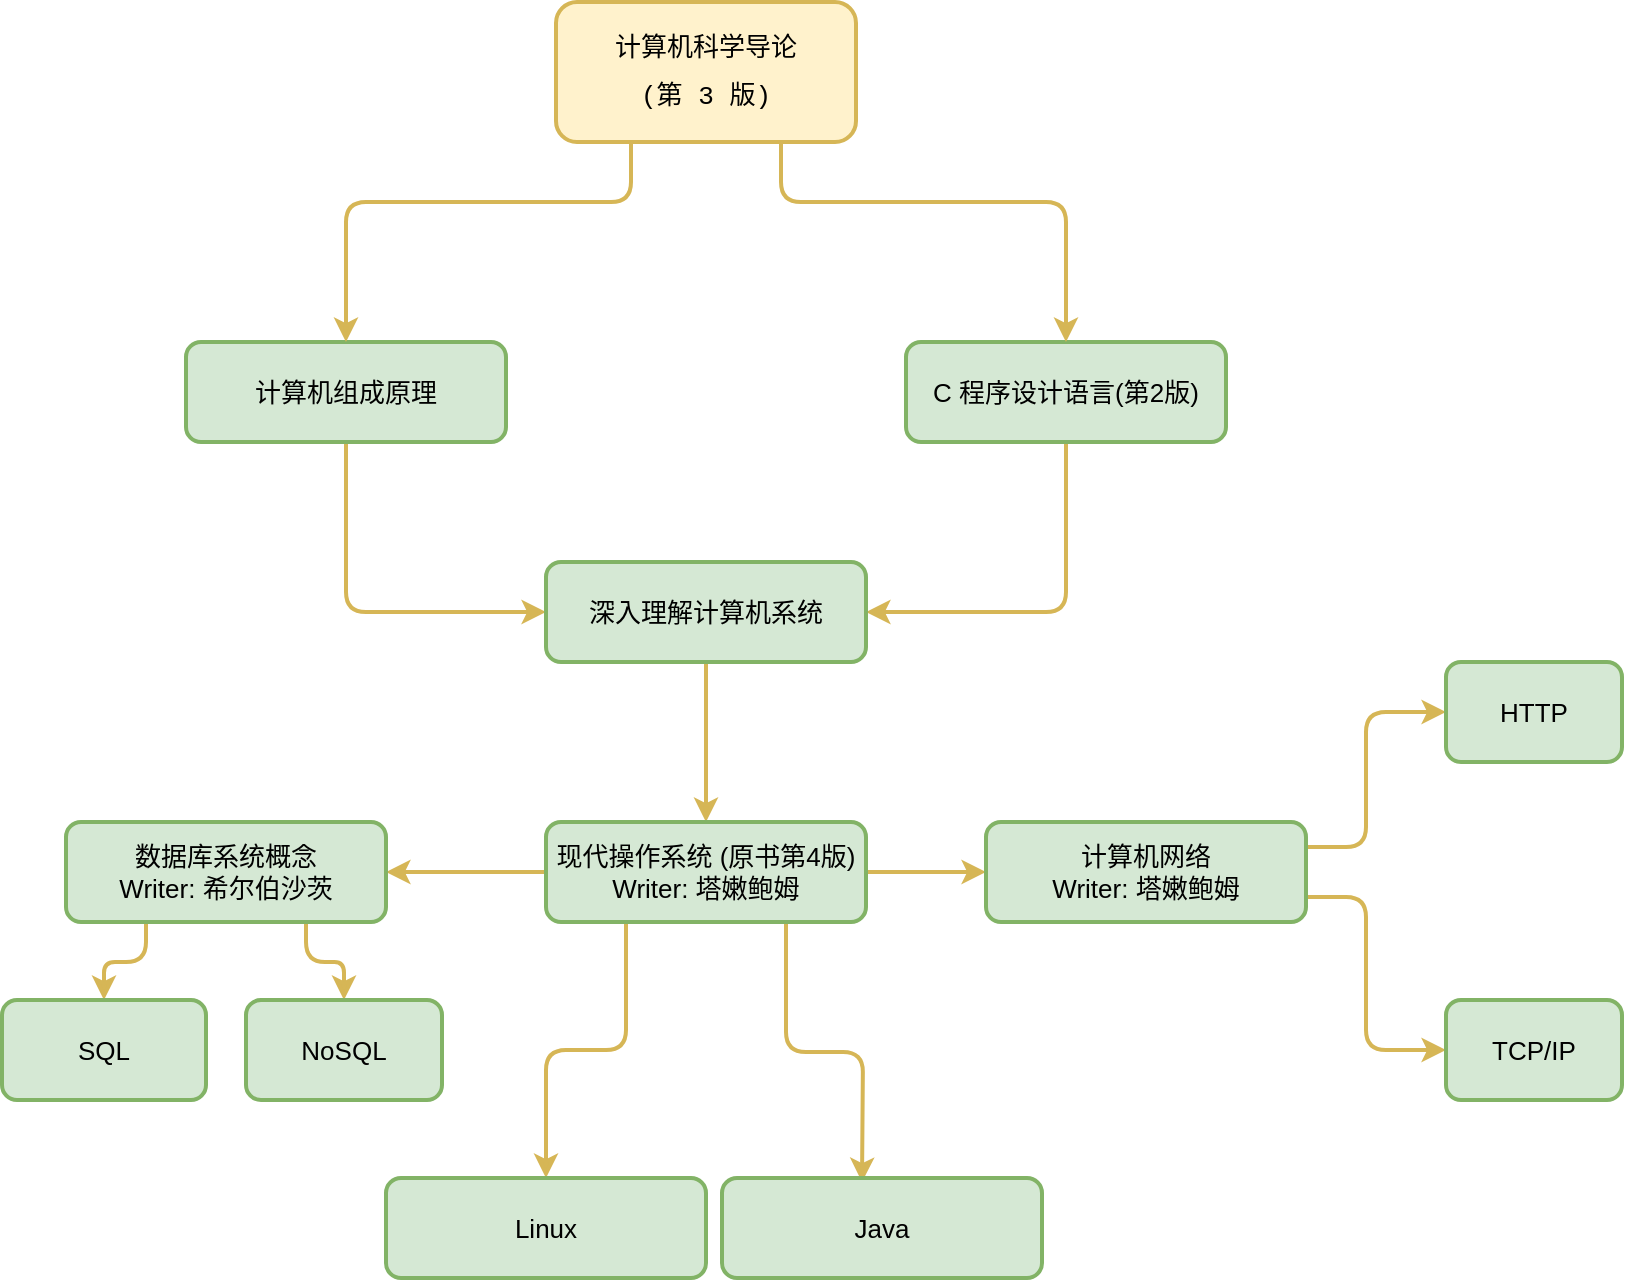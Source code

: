 <mxfile version="12.2.4" pages="1"><diagram id="RMAIZo6N6WlnNjpGENl1" name="Page-1"><mxGraphModel dx="1066" dy="723" grid="1" gridSize="10" guides="1" tooltips="1" connect="1" arrows="1" fold="1" page="1" pageScale="1" pageWidth="827" pageHeight="1169" math="0" shadow="0"><root><mxCell id="0"/><mxCell id="1" parent="0"/><mxCell id="23" style="edgeStyle=orthogonalEdgeStyle;rounded=1;orthogonalLoop=1;jettySize=auto;html=1;entryX=0;entryY=0.5;entryDx=0;entryDy=0;strokeWidth=2;exitX=0.5;exitY=1;exitDx=0;exitDy=0;fillColor=#fff2cc;strokeColor=#d6b656;" parent="1" source="3" target="9" edge="1"><mxGeometry relative="1" as="geometry"/></mxCell><mxCell id="3" value="&lt;span style=&quot;font-size: 13px&quot;&gt;计算机组成原理&lt;/span&gt;" style="rounded=1;whiteSpace=wrap;html=1;labelBackgroundColor=none;strokeColor=#82b366;strokeWidth=2;fillColor=#d5e8d4;" parent="1" vertex="1"><mxGeometry x="100" y="230" width="160" height="50" as="geometry"/></mxCell><mxCell id="24" style="edgeStyle=orthogonalEdgeStyle;orthogonalLoop=1;jettySize=auto;html=1;entryX=1;entryY=0.5;entryDx=0;entryDy=0;strokeColor=#d6b656;strokeWidth=2;fillColor=#fff2cc;exitX=0.5;exitY=1;exitDx=0;exitDy=0;" parent="1" source="11" target="9" edge="1"><mxGeometry relative="1" as="geometry"/></mxCell><mxCell id="11" value="&lt;span style=&quot;font-size: 13px&quot;&gt;C 程序设计语言(第2版)&lt;/span&gt;" style="rounded=1;whiteSpace=wrap;html=1;labelBackgroundColor=none;strokeColor=#82b366;strokeWidth=2;fillColor=#d5e8d4;" parent="1" vertex="1"><mxGeometry x="460" y="230" width="160" height="50" as="geometry"/></mxCell><mxCell id="32" value="" style="edgeStyle=orthogonalEdgeStyle;rounded=0;orthogonalLoop=1;jettySize=auto;html=1;fillColor=#fff2cc;strokeColor=#d6b656;strokeWidth=2;" parent="1" source="9" target="31" edge="1"><mxGeometry relative="1" as="geometry"/></mxCell><mxCell id="9" value="&lt;font style=&quot;font-size: 13px&quot;&gt;深入理解计算机系统&lt;/font&gt;" style="rounded=1;whiteSpace=wrap;html=1;labelBackgroundColor=none;strokeColor=#82b366;strokeWidth=2;fillColor=#d5e8d4;" parent="1" vertex="1"><mxGeometry x="280" y="340" width="160" height="50" as="geometry"/></mxCell><mxCell id="34" value="" style="edgeStyle=orthogonalEdgeStyle;rounded=0;orthogonalLoop=1;jettySize=auto;html=1;fillColor=#fff2cc;strokeColor=#d6b656;strokeWidth=2;" parent="1" source="31" target="33" edge="1"><mxGeometry relative="1" as="geometry"/></mxCell><mxCell id="36" value="" style="edgeStyle=orthogonalEdgeStyle;rounded=0;orthogonalLoop=1;jettySize=auto;html=1;strokeWidth=2;fillColor=#fff2cc;strokeColor=#d6b656;" parent="1" source="31" target="35" edge="1"><mxGeometry relative="1" as="geometry"/></mxCell><mxCell id="62" value="" style="edgeStyle=orthogonalEdgeStyle;rounded=1;orthogonalLoop=1;jettySize=auto;html=1;strokeColor=#d6b656;strokeWidth=2;fillColor=#fff2cc;exitX=0.25;exitY=1;exitDx=0;exitDy=0;" parent="1" source="31" target="61" edge="1"><mxGeometry relative="1" as="geometry"><mxPoint x="360" y="520" as="sourcePoint"/></mxGeometry></mxCell><mxCell id="63" style="edgeStyle=orthogonalEdgeStyle;rounded=1;orthogonalLoop=1;jettySize=auto;html=1;strokeColor=#d6b656;strokeWidth=2;fillColor=#fff2cc;exitX=0.75;exitY=1;exitDx=0;exitDy=0;" parent="1" source="31" edge="1"><mxGeometry relative="1" as="geometry"><mxPoint x="438" y="650" as="targetPoint"/></mxGeometry></mxCell><mxCell id="31" value="&lt;span style=&quot;font-size: 13px&quot;&gt;现代操作系统 (原书第4版)&lt;br&gt;Writer: 塔嫩鲍姆&lt;br&gt;&lt;/span&gt;" style="rounded=1;whiteSpace=wrap;html=1;labelBackgroundColor=none;strokeColor=#82b366;strokeWidth=2;fillColor=#d5e8d4;" parent="1" vertex="1"><mxGeometry x="280" y="470" width="160" height="50" as="geometry"/></mxCell><mxCell id="61" value="&lt;span style=&quot;font-size: 13px&quot;&gt;Linux&lt;br&gt;&lt;/span&gt;" style="rounded=1;whiteSpace=wrap;html=1;labelBackgroundColor=none;strokeColor=#82b366;strokeWidth=2;fillColor=#d5e8d4;" parent="1" vertex="1"><mxGeometry x="200" y="648" width="160" height="50" as="geometry"/></mxCell><mxCell id="41" style="edgeStyle=orthogonalEdgeStyle;rounded=1;orthogonalLoop=1;jettySize=auto;html=1;entryX=0;entryY=0.5;entryDx=0;entryDy=0;strokeColor=#d6b656;strokeWidth=2;fillColor=#fff2cc;exitX=1;exitY=0.25;exitDx=0;exitDy=0;" parent="1" source="35" target="39" edge="1"><mxGeometry relative="1" as="geometry"><mxPoint x="680" y="490" as="sourcePoint"/><Array as="points"><mxPoint x="690" y="483"/><mxPoint x="690" y="415"/></Array></mxGeometry></mxCell><mxCell id="42" style="edgeStyle=orthogonalEdgeStyle;rounded=1;orthogonalLoop=1;jettySize=auto;html=1;entryX=0;entryY=0.5;entryDx=0;entryDy=0;strokeColor=#d6b656;strokeWidth=2;fillColor=#fff2cc;exitX=1;exitY=0.75;exitDx=0;exitDy=0;" parent="1" source="35" target="37" edge="1"><mxGeometry relative="1" as="geometry"><Array as="points"><mxPoint x="690" y="508"/><mxPoint x="690" y="584"/></Array></mxGeometry></mxCell><mxCell id="35" value="&lt;span style=&quot;font-size: 13px&quot;&gt;计算机网络&lt;br&gt;Writer: 塔嫩鲍姆&lt;br&gt;&lt;/span&gt;" style="rounded=1;whiteSpace=wrap;html=1;labelBackgroundColor=none;strokeColor=#82b366;strokeWidth=2;fillColor=#d5e8d4;" parent="1" vertex="1"><mxGeometry x="500" y="470" width="160" height="50" as="geometry"/></mxCell><mxCell id="39" value="&lt;span style=&quot;font-size: 13px&quot;&gt;HTTP&lt;br&gt;&lt;/span&gt;" style="rounded=1;whiteSpace=wrap;html=1;labelBackgroundColor=none;strokeColor=#82b366;strokeWidth=2;fillColor=#d5e8d4;" parent="1" vertex="1"><mxGeometry x="730" y="390" width="88" height="50" as="geometry"/></mxCell><mxCell id="37" value="&lt;span style=&quot;font-size: 13px&quot;&gt;TCP/IP&lt;br&gt;&lt;/span&gt;" style="rounded=1;whiteSpace=wrap;html=1;labelBackgroundColor=none;strokeColor=#82b366;strokeWidth=2;fillColor=#d5e8d4;" parent="1" vertex="1"><mxGeometry x="730" y="559" width="88" height="50" as="geometry"/></mxCell><mxCell id="53" style="edgeStyle=orthogonalEdgeStyle;rounded=1;orthogonalLoop=1;jettySize=auto;html=1;entryX=0.5;entryY=0;entryDx=0;entryDy=0;strokeColor=#d6b656;strokeWidth=2;fillColor=#fff2cc;exitX=0.25;exitY=1;exitDx=0;exitDy=0;" parent="1" source="33" target="45" edge="1"><mxGeometry relative="1" as="geometry"/></mxCell><mxCell id="54" style="edgeStyle=orthogonalEdgeStyle;rounded=1;orthogonalLoop=1;jettySize=auto;html=1;entryX=0.5;entryY=0;entryDx=0;entryDy=0;strokeColor=#d6b656;strokeWidth=2;fillColor=#fff2cc;exitX=0.75;exitY=1;exitDx=0;exitDy=0;" parent="1" source="33" target="48" edge="1"><mxGeometry relative="1" as="geometry"/></mxCell><mxCell id="33" value="&lt;span style=&quot;font-size: 13px&quot;&gt;数据库系统概念&lt;br&gt;Writer: 希尔伯沙茨&lt;br&gt;&lt;/span&gt;" style="rounded=1;whiteSpace=wrap;html=1;labelBackgroundColor=none;strokeColor=#82b366;strokeWidth=2;fillColor=#d5e8d4;" parent="1" vertex="1"><mxGeometry x="40" y="470" width="160" height="50" as="geometry"/></mxCell><mxCell id="45" value="&lt;span style=&quot;font-size: 13px&quot;&gt;SQL&lt;br&gt;&lt;/span&gt;" style="rounded=1;whiteSpace=wrap;html=1;labelBackgroundColor=none;strokeColor=#82b366;strokeWidth=2;fillColor=#d5e8d4;" parent="1" vertex="1"><mxGeometry x="8" y="559" width="102" height="50" as="geometry"/></mxCell><mxCell id="48" value="&lt;span style=&quot;font-size: 13px&quot;&gt;NoSQL&lt;br&gt;&lt;/span&gt;" style="rounded=1;whiteSpace=wrap;html=1;labelBackgroundColor=none;strokeColor=#82b366;strokeWidth=2;fillColor=#d5e8d4;" parent="1" vertex="1"><mxGeometry x="130" y="559" width="98" height="50" as="geometry"/></mxCell><mxCell id="27" value="" style="edgeStyle=orthogonalEdgeStyle;orthogonalLoop=1;jettySize=auto;html=1;strokeColor=#d6b656;strokeWidth=2;fillColor=#fff2cc;entryX=0.5;entryY=0;entryDx=0;entryDy=0;exitX=0.25;exitY=1;exitDx=0;exitDy=0;" parent="1" source="25" target="3" edge="1"><mxGeometry relative="1" as="geometry"><mxPoint x="220" y="110" as="targetPoint"/><Array as="points"><mxPoint x="323" y="160"/><mxPoint x="180" y="160"/></Array></mxGeometry></mxCell><mxCell id="65" style="edgeStyle=orthogonalEdgeStyle;rounded=1;orthogonalLoop=1;jettySize=auto;html=1;entryX=0.5;entryY=0;entryDx=0;entryDy=0;strokeColor=#d6b656;strokeWidth=2;fillColor=#fff2cc;exitX=0.75;exitY=1;exitDx=0;exitDy=0;" parent="1" source="25" target="11" edge="1"><mxGeometry relative="1" as="geometry"><Array as="points"><mxPoint x="398" y="160"/><mxPoint x="540" y="160"/></Array></mxGeometry></mxCell><mxCell id="25" value="&lt;div style=&quot;font-family: &amp;#34;menlo&amp;#34; , &amp;#34;monaco&amp;#34; , &amp;#34;courier new&amp;#34; , monospace ; font-size: 13px ; line-height: 24px ; white-space: pre&quot;&gt;计算机科学导论&lt;/div&gt;&lt;div style=&quot;font-family: &amp;#34;menlo&amp;#34; , &amp;#34;monaco&amp;#34; , &amp;#34;courier new&amp;#34; , monospace ; font-size: 13px ; line-height: 24px ; white-space: pre&quot;&gt;(第 3 版)&lt;/div&gt;" style="rounded=1;whiteSpace=wrap;html=1;fillColor=#fff2cc;strokeColor=#d6b656;strokeWidth=2;" parent="1" vertex="1"><mxGeometry x="285" y="60" width="150" height="70" as="geometry"/></mxCell><mxCell id="64" value="&lt;span style=&quot;font-size: 13px&quot;&gt;Java&lt;br&gt;&lt;/span&gt;" style="rounded=1;whiteSpace=wrap;html=1;labelBackgroundColor=none;strokeColor=#82b366;strokeWidth=2;fillColor=#d5e8d4;" parent="1" vertex="1"><mxGeometry x="368" y="648" width="160" height="50" as="geometry"/></mxCell></root></mxGraphModel></diagram></mxfile>